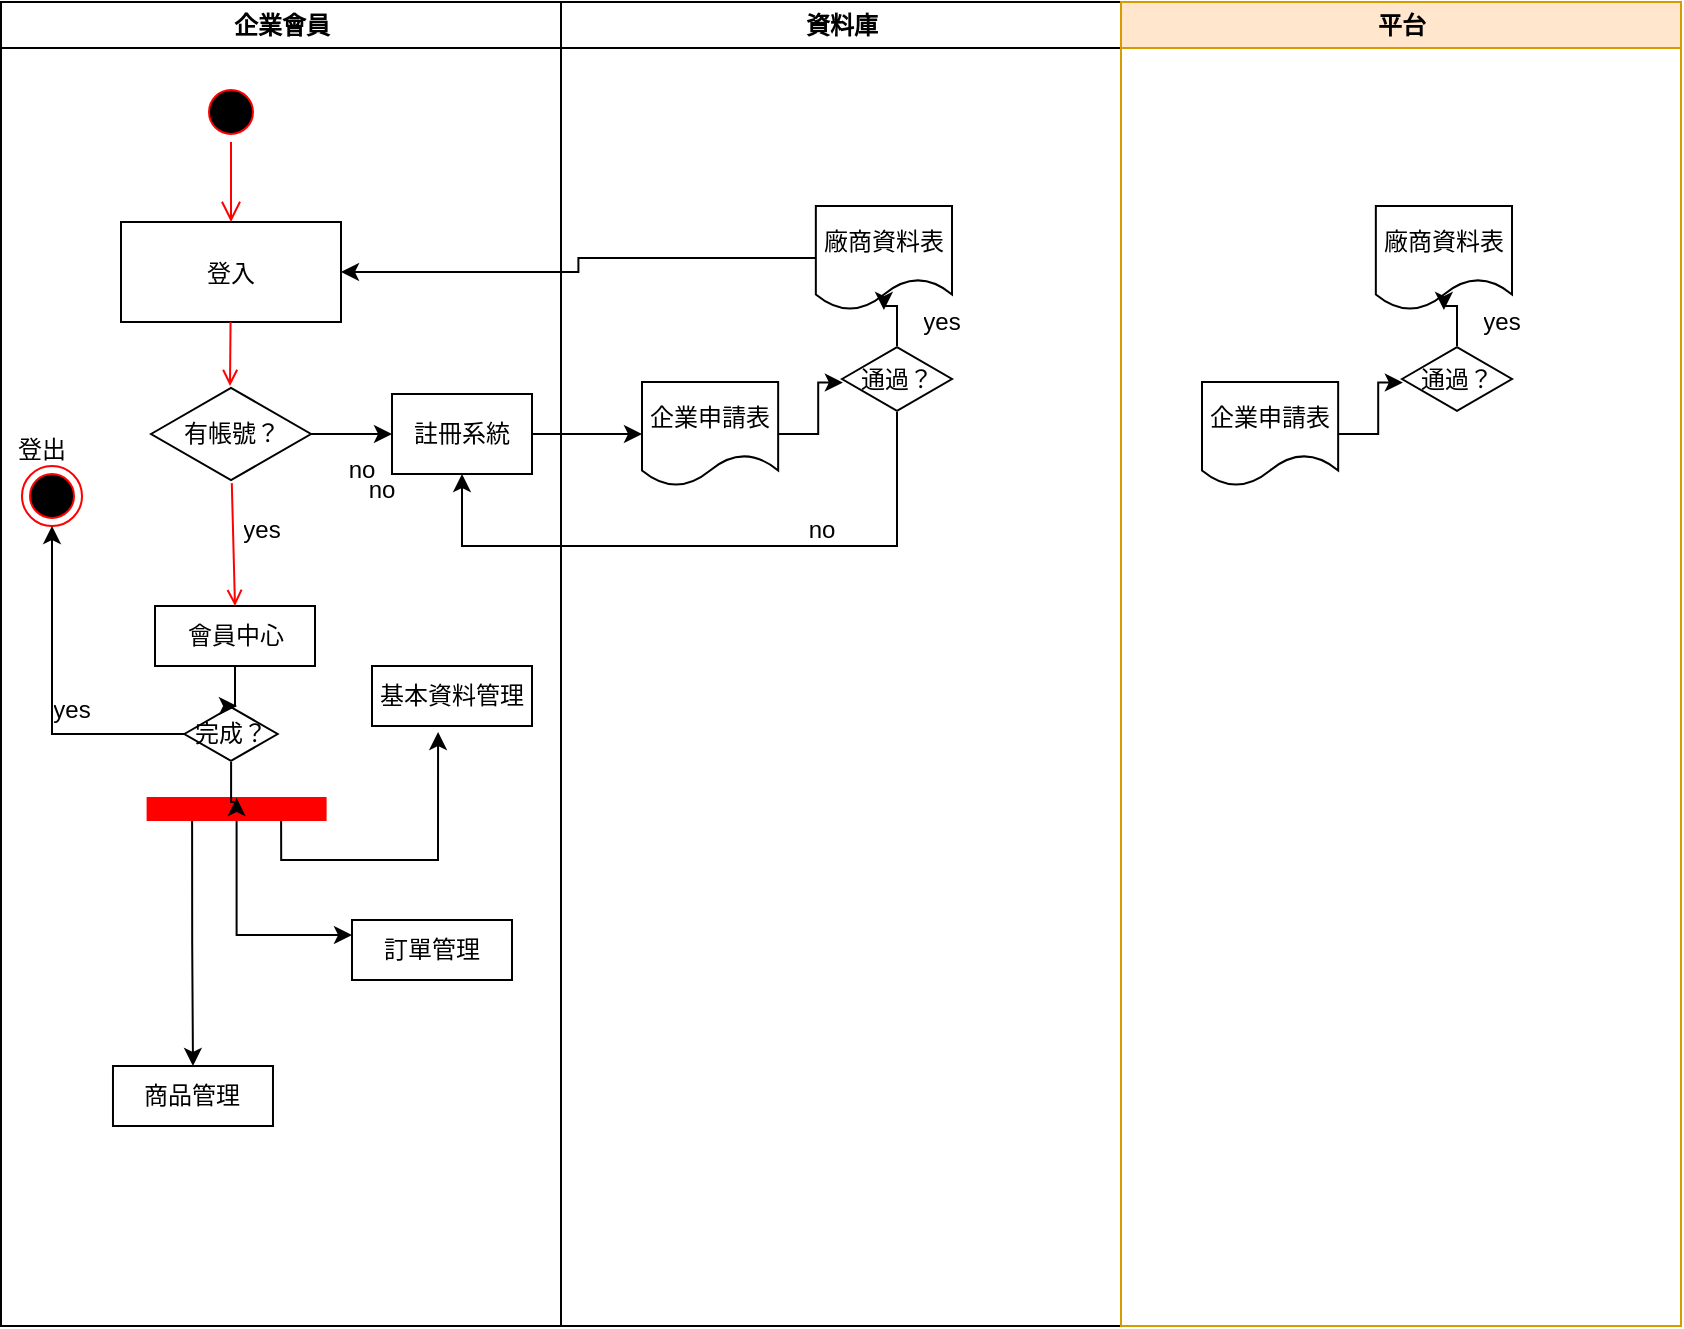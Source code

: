 <mxfile version="14.8.1" type="github">
  <diagram name="Page-1" id="e7e014a7-5840-1c2e-5031-d8a46d1fe8dd">
    <mxGraphModel dx="652" dy="423" grid="1" gridSize="10" guides="1" tooltips="1" connect="1" arrows="1" fold="1" page="1" pageScale="1" pageWidth="1169" pageHeight="826" background="none" math="0" shadow="0">
      <root>
        <mxCell id="0" />
        <mxCell id="1" parent="0" />
        <mxCell id="2" value="企業會員" style="swimlane;whiteSpace=wrap" parent="1" vertex="1">
          <mxGeometry x="164.5" y="128" width="280" height="662" as="geometry" />
        </mxCell>
        <mxCell id="5" value="" style="ellipse;shape=startState;fillColor=#000000;strokeColor=#ff0000;" parent="2" vertex="1">
          <mxGeometry x="100" y="40" width="30" height="30" as="geometry" />
        </mxCell>
        <mxCell id="6" value="" style="edgeStyle=elbowEdgeStyle;elbow=horizontal;verticalAlign=bottom;endArrow=open;endSize=8;strokeColor=#FF0000;endFill=1;rounded=0" parent="2" source="5" target="7" edge="1">
          <mxGeometry x="100" y="40" as="geometry">
            <mxPoint x="115" y="110" as="targetPoint" />
          </mxGeometry>
        </mxCell>
        <mxCell id="7" value="登入" style="" parent="2" vertex="1">
          <mxGeometry x="60" y="110" width="110" height="50" as="geometry" />
        </mxCell>
        <mxCell id="9" value="" style="endArrow=open;strokeColor=#FF0000;endFill=1;rounded=0" parent="2" source="7" edge="1">
          <mxGeometry relative="1" as="geometry">
            <mxPoint x="114.5" y="192" as="targetPoint" />
          </mxGeometry>
        </mxCell>
        <mxCell id="11" value="" style="endArrow=open;strokeColor=#FF0000;endFill=1;rounded=0;exitX=0.505;exitY=1.012;exitDx=0;exitDy=0;exitPerimeter=0;entryX=0.5;entryY=0;entryDx=0;entryDy=0;" parent="2" source="Wlnk1DyzsGyQfmctNri--41" target="Wlnk1DyzsGyQfmctNri--110" edge="1">
          <mxGeometry relative="1" as="geometry">
            <mxPoint x="115" y="270" as="sourcePoint" />
            <mxPoint x="115.091" y="325.0" as="targetPoint" />
          </mxGeometry>
        </mxCell>
        <mxCell id="Wlnk1DyzsGyQfmctNri--54" value="" style="edgeStyle=orthogonalEdgeStyle;rounded=0;orthogonalLoop=1;jettySize=auto;html=1;" parent="2" source="Wlnk1DyzsGyQfmctNri--41" target="Wlnk1DyzsGyQfmctNri--52" edge="1">
          <mxGeometry relative="1" as="geometry" />
        </mxCell>
        <mxCell id="Wlnk1DyzsGyQfmctNri--41" value="有帳號？" style="html=1;whiteSpace=wrap;aspect=fixed;shape=isoRectangle;" parent="2" vertex="1">
          <mxGeometry x="75" y="192" width="80" height="48" as="geometry" />
        </mxCell>
        <UserObject label="no" placeholders="1" name="Variable" id="Wlnk1DyzsGyQfmctNri--49">
          <mxCell style="text;html=1;strokeColor=none;fillColor=none;align=center;verticalAlign=middle;whiteSpace=wrap;overflow=hidden;" parent="2" vertex="1">
            <mxGeometry x="165.5" y="222" width="30" height="24" as="geometry" />
          </mxCell>
        </UserObject>
        <mxCell id="Wlnk1DyzsGyQfmctNri--52" value="註冊系統" style="rounded=0;whiteSpace=wrap;html=1;" parent="2" vertex="1">
          <mxGeometry x="195.5" y="196" width="70" height="40" as="geometry" />
        </mxCell>
        <mxCell id="Wlnk1DyzsGyQfmctNri--110" value="會員中心" style="rounded=0;whiteSpace=wrap;html=1;" parent="2" vertex="1">
          <mxGeometry x="77" y="302" width="80" height="30" as="geometry" />
        </mxCell>
        <UserObject label="yes" placeholders="1" name="Variable" id="Wlnk1DyzsGyQfmctNri--107">
          <mxCell style="text;html=1;strokeColor=none;fillColor=none;align=center;verticalAlign=middle;whiteSpace=wrap;overflow=hidden;" parent="2" vertex="1">
            <mxGeometry x="115.5" y="252" width="30" height="24" as="geometry" />
          </mxCell>
        </UserObject>
        <mxCell id="Wlnk1DyzsGyQfmctNri--120" value="基本資料管理" style="rounded=0;whiteSpace=wrap;html=1;" parent="2" vertex="1">
          <mxGeometry x="185.5" y="332" width="80" height="30" as="geometry" />
        </mxCell>
        <mxCell id="Wlnk1DyzsGyQfmctNri--122" value="商品管理" style="rounded=0;whiteSpace=wrap;html=1;" parent="2" vertex="1">
          <mxGeometry x="55.99" y="532" width="80" height="30" as="geometry" />
        </mxCell>
        <UserObject label="登出" placeholders="1" name="Variable" id="Wlnk1DyzsGyQfmctNri--126">
          <mxCell style="text;html=1;strokeColor=none;fillColor=none;align=center;verticalAlign=middle;whiteSpace=wrap;overflow=hidden;" parent="2" vertex="1">
            <mxGeometry x="5.5" y="212" width="30" height="24" as="geometry" />
          </mxCell>
        </UserObject>
        <mxCell id="Wlnk1DyzsGyQfmctNri--121" value="訂單管理" style="rounded=0;whiteSpace=wrap;html=1;" parent="2" vertex="1">
          <mxGeometry x="175.5" y="459" width="80" height="30" as="geometry" />
        </mxCell>
        <mxCell id="Wlnk1DyzsGyQfmctNri--127" value="完成？" style="html=1;whiteSpace=wrap;aspect=fixed;shape=isoRectangle;" parent="2" vertex="1">
          <mxGeometry x="91.66" y="352" width="46.67" height="28" as="geometry" />
        </mxCell>
        <UserObject label="yes" placeholders="1" name="Variable" id="Wlnk1DyzsGyQfmctNri--131">
          <mxCell style="text;html=1;strokeColor=none;fillColor=none;align=center;verticalAlign=middle;whiteSpace=wrap;overflow=hidden;" parent="2" vertex="1">
            <mxGeometry x="20" y="342" width="30" height="24" as="geometry" />
          </mxCell>
        </UserObject>
        <mxCell id="3" value="資料庫" style="swimlane;whiteSpace=wrap" parent="1" vertex="1">
          <mxGeometry x="444.5" y="128" width="280" height="662" as="geometry" />
        </mxCell>
        <mxCell id="Wlnk1DyzsGyQfmctNri--65" value="" style="edgeStyle=orthogonalEdgeStyle;rounded=0;orthogonalLoop=1;jettySize=auto;html=1;entryX=0.008;entryY=0.553;entryDx=0;entryDy=0;entryPerimeter=0;" parent="3" source="Wlnk1DyzsGyQfmctNri--55" target="Wlnk1DyzsGyQfmctNri--67" edge="1">
          <mxGeometry relative="1" as="geometry">
            <mxPoint x="165.5" y="216" as="targetPoint" />
          </mxGeometry>
        </mxCell>
        <mxCell id="Wlnk1DyzsGyQfmctNri--55" value="企業申請表" style="shape=document;whiteSpace=wrap;html=1;boundedLbl=1;rounded=0;" parent="3" vertex="1">
          <mxGeometry x="40.5" y="190" width="68.08" height="52" as="geometry" />
        </mxCell>
        <mxCell id="Wlnk1DyzsGyQfmctNri--64" value="廠商資料表" style="shape=document;whiteSpace=wrap;html=1;boundedLbl=1;rounded=0;" parent="3" vertex="1">
          <mxGeometry x="127.42" y="102" width="68.08" height="52" as="geometry" />
        </mxCell>
        <mxCell id="Wlnk1DyzsGyQfmctNri--68" value="" style="edgeStyle=orthogonalEdgeStyle;rounded=0;orthogonalLoop=1;jettySize=auto;html=1;" parent="3" source="Wlnk1DyzsGyQfmctNri--67" target="Wlnk1DyzsGyQfmctNri--64" edge="1">
          <mxGeometry relative="1" as="geometry" />
        </mxCell>
        <mxCell id="Wlnk1DyzsGyQfmctNri--67" value="通過？" style="html=1;whiteSpace=wrap;aspect=fixed;shape=isoRectangle;" parent="3" vertex="1">
          <mxGeometry x="140.5" y="172" width="55" height="33" as="geometry" />
        </mxCell>
        <UserObject label="yes" placeholders="1" name="Variable" id="Wlnk1DyzsGyQfmctNri--82">
          <mxCell style="text;html=1;strokeColor=none;fillColor=none;align=center;verticalAlign=middle;whiteSpace=wrap;overflow=hidden;" parent="3" vertex="1">
            <mxGeometry x="175" y="148" width="30" height="24" as="geometry" />
          </mxCell>
        </UserObject>
        <mxCell id="Wlnk1DyzsGyQfmctNri--56" value="" style="edgeStyle=orthogonalEdgeStyle;rounded=0;orthogonalLoop=1;jettySize=auto;html=1;" parent="1" source="Wlnk1DyzsGyQfmctNri--52" target="Wlnk1DyzsGyQfmctNri--55" edge="1">
          <mxGeometry relative="1" as="geometry" />
        </mxCell>
        <mxCell id="Wlnk1DyzsGyQfmctNri--69" style="edgeStyle=orthogonalEdgeStyle;rounded=0;orthogonalLoop=1;jettySize=auto;html=1;entryX=1;entryY=0.5;entryDx=0;entryDy=0;" parent="1" source="Wlnk1DyzsGyQfmctNri--64" target="7" edge="1">
          <mxGeometry relative="1" as="geometry" />
        </mxCell>
        <mxCell id="Wlnk1DyzsGyQfmctNri--70" style="edgeStyle=orthogonalEdgeStyle;rounded=0;orthogonalLoop=1;jettySize=auto;html=1;entryX=0.5;entryY=1;entryDx=0;entryDy=0;" parent="1" source="Wlnk1DyzsGyQfmctNri--67" target="Wlnk1DyzsGyQfmctNri--52" edge="1">
          <mxGeometry relative="1" as="geometry">
            <mxPoint x="510" y="410" as="targetPoint" />
            <Array as="points">
              <mxPoint x="613" y="400" />
              <mxPoint x="395" y="400" />
            </Array>
          </mxGeometry>
        </mxCell>
        <UserObject label="no" placeholders="1" name="Variable" id="Wlnk1DyzsGyQfmctNri--106">
          <mxCell style="text;html=1;strokeColor=none;fillColor=none;align=center;verticalAlign=middle;whiteSpace=wrap;overflow=hidden;" parent="1" vertex="1">
            <mxGeometry x="560" y="380" width="30" height="24" as="geometry" />
          </mxCell>
        </UserObject>
        <mxCell id="Wlnk1DyzsGyQfmctNri--115" style="edgeStyle=orthogonalEdgeStyle;rounded=0;orthogonalLoop=1;jettySize=auto;html=1;exitX=1;exitY=0.75;exitDx=0;exitDy=0;entryX=0.5;entryY=0;entryDx=0;entryDy=0;" parent="1" source="34" target="Wlnk1DyzsGyQfmctNri--122" edge="1">
          <mxGeometry relative="1" as="geometry">
            <mxPoint x="220" y="567" as="targetPoint" />
          </mxGeometry>
        </mxCell>
        <mxCell id="Wlnk1DyzsGyQfmctNri--116" style="edgeStyle=orthogonalEdgeStyle;rounded=0;orthogonalLoop=1;jettySize=auto;html=1;exitX=1;exitY=0.5;exitDx=0;exitDy=0;entryX=0;entryY=0.25;entryDx=0;entryDy=0;" parent="1" source="34" target="Wlnk1DyzsGyQfmctNri--121" edge="1">
          <mxGeometry relative="1" as="geometry">
            <mxPoint x="282.076" y="587" as="targetPoint" />
          </mxGeometry>
        </mxCell>
        <mxCell id="Wlnk1DyzsGyQfmctNri--118" style="edgeStyle=orthogonalEdgeStyle;rounded=0;orthogonalLoop=1;jettySize=auto;html=1;exitX=1;exitY=0.25;exitDx=0;exitDy=0;entryX=0.413;entryY=1.1;entryDx=0;entryDy=0;entryPerimeter=0;" parent="1" source="34" target="Wlnk1DyzsGyQfmctNri--120" edge="1">
          <mxGeometry relative="1" as="geometry">
            <mxPoint x="380.8" y="577" as="targetPoint" />
          </mxGeometry>
        </mxCell>
        <mxCell id="34" value="" style="whiteSpace=wrap;strokeColor=#FF0000;fillColor=#FF0000;rotation=90;" parent="1" vertex="1">
          <mxGeometry x="276.8" y="487" width="11" height="89" as="geometry" />
        </mxCell>
        <mxCell id="Wlnk1DyzsGyQfmctNri--124" value="" style="ellipse;shape=endState;fillColor=#000000;strokeColor=#ff0000" parent="1" vertex="1">
          <mxGeometry x="175" y="360" width="30" height="30" as="geometry" />
        </mxCell>
        <mxCell id="Wlnk1DyzsGyQfmctNri--128" value="" style="edgeStyle=orthogonalEdgeStyle;rounded=0;orthogonalLoop=1;jettySize=auto;html=1;" parent="1" source="Wlnk1DyzsGyQfmctNri--110" edge="1">
          <mxGeometry relative="1" as="geometry">
            <mxPoint x="282" y="480" as="targetPoint" />
          </mxGeometry>
        </mxCell>
        <mxCell id="Wlnk1DyzsGyQfmctNri--129" value="" style="edgeStyle=orthogonalEdgeStyle;rounded=0;orthogonalLoop=1;jettySize=auto;html=1;entryX=0;entryY=0.5;entryDx=0;entryDy=0;" parent="1" source="Wlnk1DyzsGyQfmctNri--127" target="34" edge="1">
          <mxGeometry relative="1" as="geometry" />
        </mxCell>
        <mxCell id="Wlnk1DyzsGyQfmctNri--130" style="edgeStyle=orthogonalEdgeStyle;rounded=0;orthogonalLoop=1;jettySize=auto;html=1;entryX=0.5;entryY=1;entryDx=0;entryDy=0;" parent="1" source="Wlnk1DyzsGyQfmctNri--127" target="Wlnk1DyzsGyQfmctNri--124" edge="1">
          <mxGeometry relative="1" as="geometry" />
        </mxCell>
        <UserObject label="no" placeholders="1" name="Variable" id="Wlnk1DyzsGyQfmctNri--132">
          <mxCell style="text;html=1;strokeColor=none;fillColor=none;align=center;verticalAlign=middle;whiteSpace=wrap;overflow=hidden;" parent="1" vertex="1">
            <mxGeometry x="340" y="360" width="30" height="24" as="geometry" />
          </mxCell>
        </UserObject>
        <mxCell id="Wlnk1DyzsGyQfmctNri--170" value="平台" style="swimlane;whiteSpace=wrap;fillColor=#ffe6cc;strokeColor=#d79b00;" parent="1" vertex="1">
          <mxGeometry x="724.5" y="128" width="280" height="662" as="geometry" />
        </mxCell>
        <mxCell id="Wlnk1DyzsGyQfmctNri--171" value="" style="edgeStyle=orthogonalEdgeStyle;rounded=0;orthogonalLoop=1;jettySize=auto;html=1;entryX=0.008;entryY=0.553;entryDx=0;entryDy=0;entryPerimeter=0;" parent="Wlnk1DyzsGyQfmctNri--170" source="Wlnk1DyzsGyQfmctNri--172" target="Wlnk1DyzsGyQfmctNri--175" edge="1">
          <mxGeometry relative="1" as="geometry">
            <mxPoint x="165.5" y="216" as="targetPoint" />
          </mxGeometry>
        </mxCell>
        <mxCell id="Wlnk1DyzsGyQfmctNri--172" value="企業申請表" style="shape=document;whiteSpace=wrap;html=1;boundedLbl=1;rounded=0;" parent="Wlnk1DyzsGyQfmctNri--170" vertex="1">
          <mxGeometry x="40.5" y="190" width="68.08" height="52" as="geometry" />
        </mxCell>
        <mxCell id="Wlnk1DyzsGyQfmctNri--173" value="廠商資料表" style="shape=document;whiteSpace=wrap;html=1;boundedLbl=1;rounded=0;" parent="Wlnk1DyzsGyQfmctNri--170" vertex="1">
          <mxGeometry x="127.42" y="102" width="68.08" height="52" as="geometry" />
        </mxCell>
        <mxCell id="Wlnk1DyzsGyQfmctNri--174" value="" style="edgeStyle=orthogonalEdgeStyle;rounded=0;orthogonalLoop=1;jettySize=auto;html=1;" parent="Wlnk1DyzsGyQfmctNri--170" source="Wlnk1DyzsGyQfmctNri--175" target="Wlnk1DyzsGyQfmctNri--173" edge="1">
          <mxGeometry relative="1" as="geometry" />
        </mxCell>
        <mxCell id="Wlnk1DyzsGyQfmctNri--175" value="通過？" style="html=1;whiteSpace=wrap;aspect=fixed;shape=isoRectangle;" parent="Wlnk1DyzsGyQfmctNri--170" vertex="1">
          <mxGeometry x="140.5" y="172" width="55" height="33" as="geometry" />
        </mxCell>
        <UserObject label="yes" placeholders="1" name="Variable" id="Wlnk1DyzsGyQfmctNri--176">
          <mxCell style="text;html=1;strokeColor=none;fillColor=none;align=center;verticalAlign=middle;whiteSpace=wrap;overflow=hidden;" parent="Wlnk1DyzsGyQfmctNri--170" vertex="1">
            <mxGeometry x="175" y="148" width="30" height="24" as="geometry" />
          </mxCell>
        </UserObject>
      </root>
    </mxGraphModel>
  </diagram>
</mxfile>
